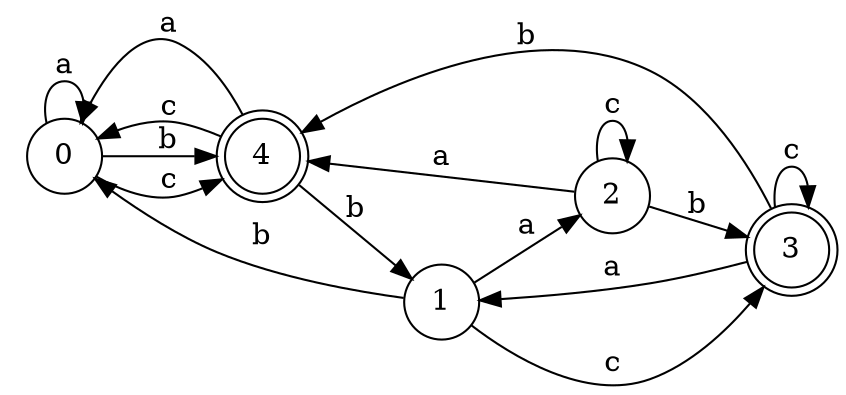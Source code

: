 digraph n4_5 {
__start0 [label="" shape="none"];

rankdir=LR;
size="8,5";

s0 [style="filled", color="black", fillcolor="white" shape="circle", label="0"];
s1 [style="filled", color="black", fillcolor="white" shape="circle", label="1"];
s2 [style="filled", color="black", fillcolor="white" shape="circle", label="2"];
s3 [style="rounded,filled", color="black", fillcolor="white" shape="doublecircle", label="3"];
s4 [style="rounded,filled", color="black", fillcolor="white" shape="doublecircle", label="4"];
s0 -> s0 [label="a"];
s0 -> s4 [label="b"];
s0 -> s4 [label="c"];
s1 -> s2 [label="a"];
s1 -> s0 [label="b"];
s1 -> s3 [label="c"];
s2 -> s4 [label="a"];
s2 -> s3 [label="b"];
s2 -> s2 [label="c"];
s3 -> s1 [label="a"];
s3 -> s4 [label="b"];
s3 -> s3 [label="c"];
s4 -> s0 [label="a"];
s4 -> s1 [label="b"];
s4 -> s0 [label="c"];

}